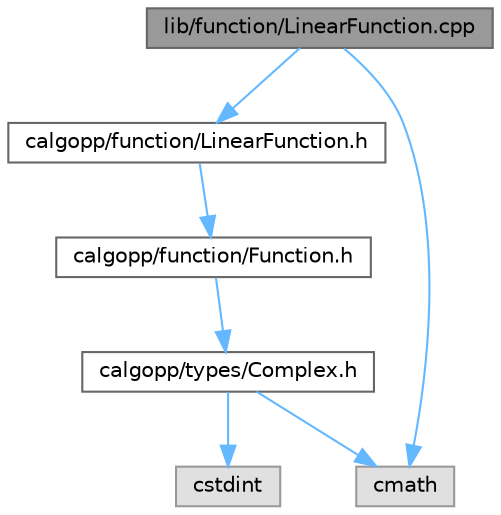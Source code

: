 digraph "lib/function/LinearFunction.cpp"
{
 // LATEX_PDF_SIZE
  bgcolor="transparent";
  edge [fontname=Helvetica,fontsize=10,labelfontname=Helvetica,labelfontsize=10];
  node [fontname=Helvetica,fontsize=10,shape=box,height=0.2,width=0.4];
  Node1 [label="lib/function/LinearFunction.cpp",height=0.2,width=0.4,color="gray40", fillcolor="grey60", style="filled", fontcolor="black",tooltip=" "];
  Node1 -> Node2 [color="steelblue1",style="solid"];
  Node2 [label="calgopp/function/LinearFunction.h",height=0.2,width=0.4,color="grey40", fillcolor="white", style="filled",URL="$LinearFunction_8h.html",tooltip=" "];
  Node2 -> Node3 [color="steelblue1",style="solid"];
  Node3 [label="calgopp/function/Function.h",height=0.2,width=0.4,color="grey40", fillcolor="white", style="filled",URL="$Function_8h.html",tooltip=" "];
  Node3 -> Node4 [color="steelblue1",style="solid"];
  Node4 [label="calgopp/types/Complex.h",height=0.2,width=0.4,color="grey40", fillcolor="white", style="filled",URL="$Complex_8h.html",tooltip=" "];
  Node4 -> Node5 [color="steelblue1",style="solid"];
  Node5 [label="cmath",height=0.2,width=0.4,color="grey60", fillcolor="#E0E0E0", style="filled",tooltip=" "];
  Node4 -> Node6 [color="steelblue1",style="solid"];
  Node6 [label="cstdint",height=0.2,width=0.4,color="grey60", fillcolor="#E0E0E0", style="filled",tooltip=" "];
  Node1 -> Node5 [color="steelblue1",style="solid"];
}
